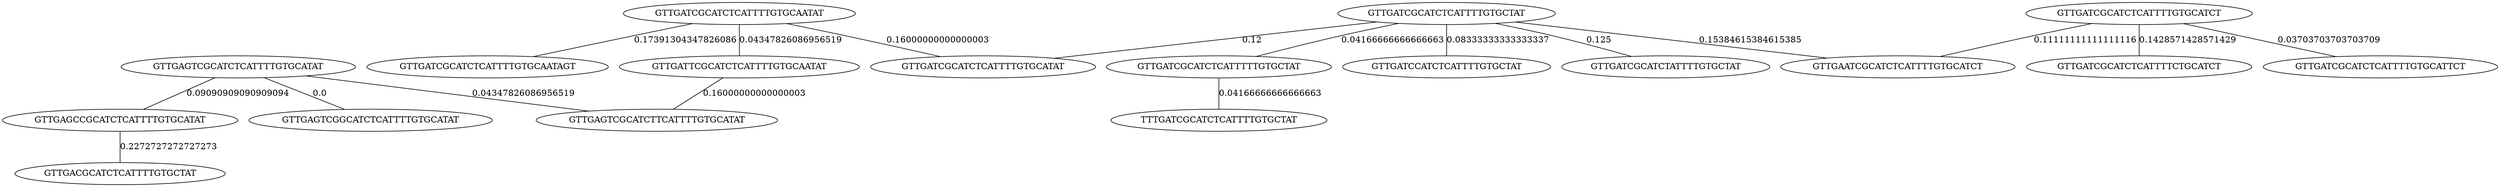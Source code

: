 strict graph {
  "GTTGAGTCGCATCTCATTTTGTGCATAT";
  "GTTGAGTCGGCATCTCATTTTGTGCATAT";
  "GTTGATCGCATCTCATTTTGTGCATCT";
  "GTTGATCGCATCTCATTTTGTGCATTCT";
  "GTTGATCGCATCTCATTTTGTGCTAT";
  "GTTGATCGCATCTCATTTTTGTGCTAT";
  "TTTGATCGCATCTCATTTTGTGCTAT";
  "GTTGATCGCATCTCATTTTGTGCAATAT";
  "GTTGATTCGCATCTCATTTTGTGCAATAT";
  "GTTGAGTCGCATCTTCATTTTGTGCATAT";
  "GTTGATCCATCTCATTTTGTGCTAT";
  "GTTGAGCCGCATCTCATTTTGTGCATAT";
  "GTTGAATCGCATCTCATTTTGTGCATCT";
  "GTTGATCGCATCTCATTTTGTGCATAT";
  "GTTGATCGCATCTATTTTGTGCTAT";
  "GTTGATCGCATCTCATTTTCTGCATCT";
  "GTTGATCGCATCTCATTTTGTGCAATAGT";
  "GTTGACGCATCTCATTTTGTGCTAT";
  "GTTGAGTCGCATCTCATTTTGTGCATAT" -- "GTTGAGTCGGCATCTCATTTTGTGCATAT" [label="0.0"];
  "GTTGAGTCGCATCTCATTTTGTGCATAT" -- "GTTGAGTCGCATCTTCATTTTGTGCATAT" [label="0.04347826086956519"];
  "GTTGAGTCGCATCTCATTTTGTGCATAT" -- "GTTGAGCCGCATCTCATTTTGTGCATAT" [label="0.09090909090909094"];
  "GTTGATCGCATCTCATTTTGTGCATCT" -- "GTTGATCGCATCTCATTTTGTGCATTCT" [label="0.03703703703703709"];
  "GTTGATCGCATCTCATTTTGTGCATCT" -- "GTTGAATCGCATCTCATTTTGTGCATCT" [label="0.11111111111111116"];
  "GTTGATCGCATCTCATTTTGTGCATCT" -- "GTTGATCGCATCTCATTTTCTGCATCT" [label="0.1428571428571429"];
  "GTTGATCGCATCTCATTTTGTGCTAT" -- "GTTGATCGCATCTCATTTTTGTGCTAT" [label="0.04166666666666663"];
  "GTTGATCGCATCTCATTTTGTGCTAT" -- "GTTGATCCATCTCATTTTGTGCTAT" [label="0.08333333333333337"];
  "GTTGATCGCATCTCATTTTGTGCTAT" -- "GTTGATCGCATCTCATTTTGTGCATAT" [label="0.12"];
  "GTTGATCGCATCTCATTTTGTGCTAT" -- "GTTGATCGCATCTATTTTGTGCTAT" [label="0.125"];
  "GTTGATCGCATCTCATTTTGTGCTAT" -- "GTTGAATCGCATCTCATTTTGTGCATCT" [label="0.15384615384615385"];
  "GTTGATCGCATCTCATTTTTGTGCTAT" -- "TTTGATCGCATCTCATTTTGTGCTAT" [label="0.04166666666666663"];
  "GTTGATCGCATCTCATTTTGTGCAATAT" -- "GTTGATTCGCATCTCATTTTGTGCAATAT" [label="0.04347826086956519"];
  "GTTGATCGCATCTCATTTTGTGCAATAT" -- "GTTGATCGCATCTCATTTTGTGCATAT" [label="0.16000000000000003"];
  "GTTGATCGCATCTCATTTTGTGCAATAT" -- "GTTGATCGCATCTCATTTTGTGCAATAGT" [label="0.17391304347826086"];
  "GTTGATTCGCATCTCATTTTGTGCAATAT" -- "GTTGAGTCGCATCTTCATTTTGTGCATAT" [label="0.16000000000000003"];
  "GTTGAGCCGCATCTCATTTTGTGCATAT" -- "GTTGACGCATCTCATTTTGTGCTAT" [label="0.2272727272727273"];
}